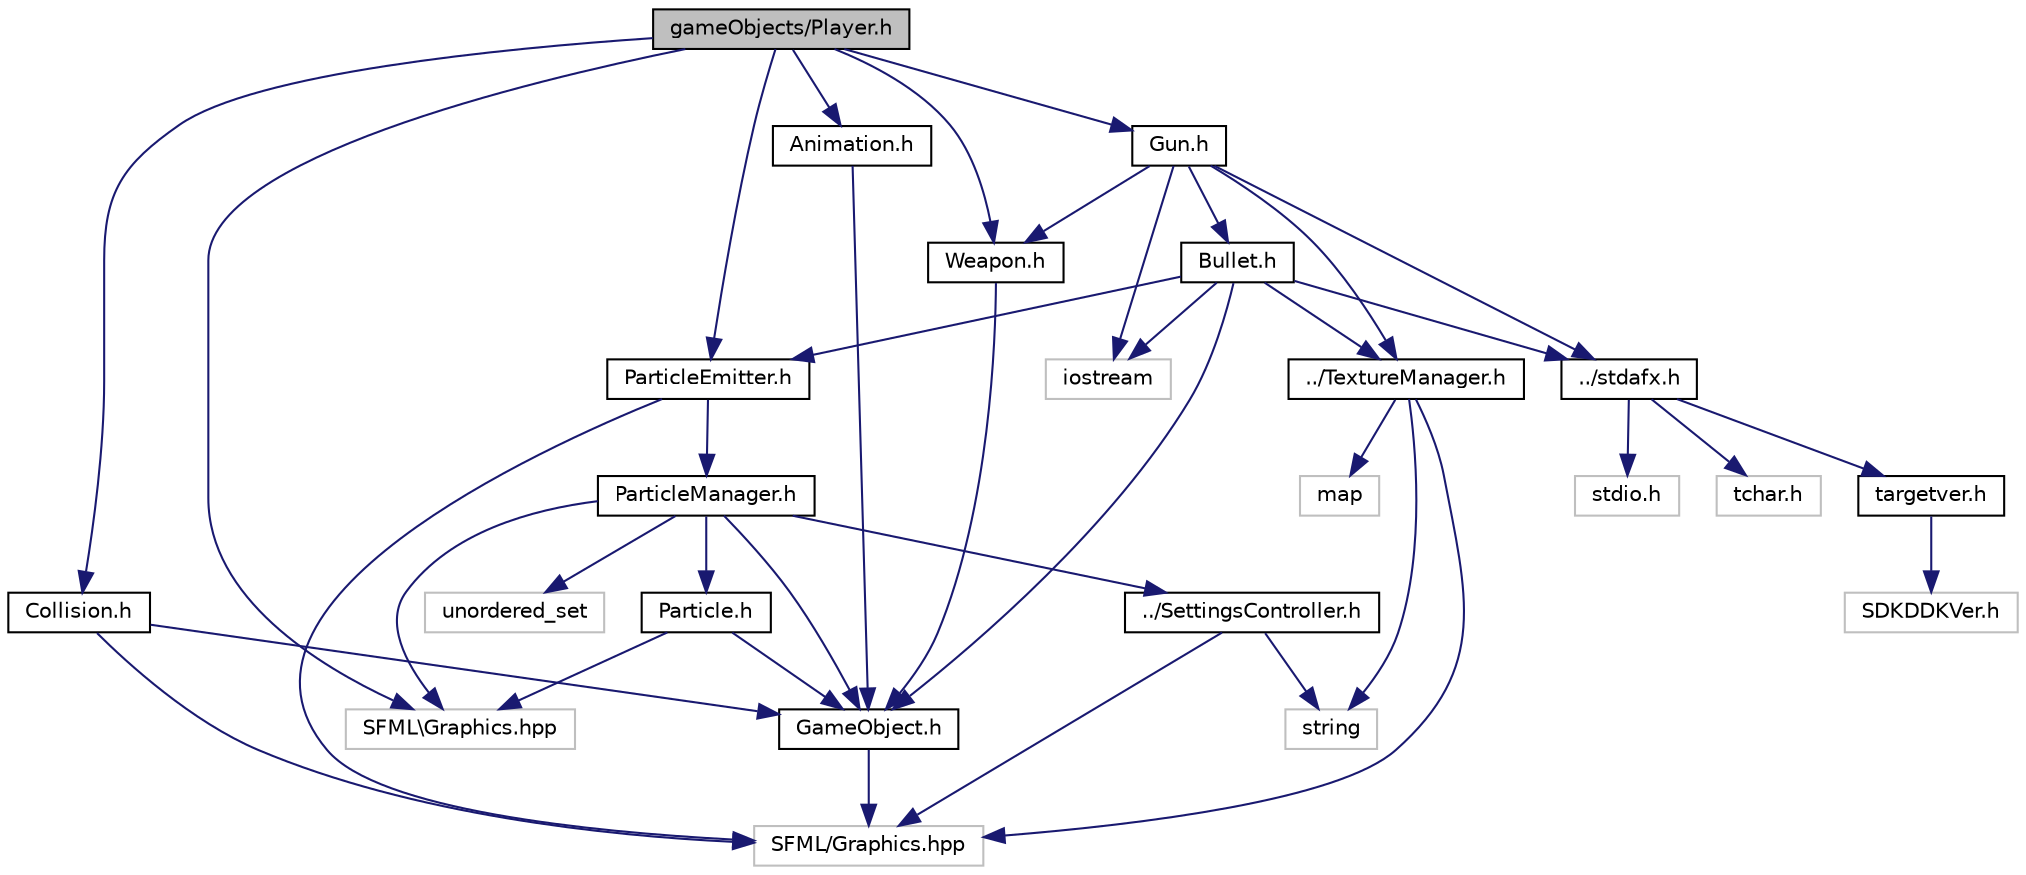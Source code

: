 digraph "gameObjects/Player.h"
{
  edge [fontname="Helvetica",fontsize="10",labelfontname="Helvetica",labelfontsize="10"];
  node [fontname="Helvetica",fontsize="10",shape=record];
  Node1 [label="gameObjects/Player.h",height=0.2,width=0.4,color="black", fillcolor="grey75", style="filled", fontcolor="black"];
  Node1 -> Node2 [color="midnightblue",fontsize="10",style="solid"];
  Node2 [label="Animation.h",height=0.2,width=0.4,color="black", fillcolor="white", style="filled",URL="$_animation_8h.html"];
  Node2 -> Node3 [color="midnightblue",fontsize="10",style="solid"];
  Node3 [label="GameObject.h",height=0.2,width=0.4,color="black", fillcolor="white", style="filled",URL="$_game_object_8h.html"];
  Node3 -> Node4 [color="midnightblue",fontsize="10",style="solid"];
  Node4 [label="SFML/Graphics.hpp",height=0.2,width=0.4,color="grey75", fillcolor="white", style="filled"];
  Node1 -> Node5 [color="midnightblue",fontsize="10",style="solid"];
  Node5 [label="SFML\\Graphics.hpp",height=0.2,width=0.4,color="grey75", fillcolor="white", style="filled"];
  Node1 -> Node6 [color="midnightblue",fontsize="10",style="solid"];
  Node6 [label="ParticleEmitter.h",height=0.2,width=0.4,color="black", fillcolor="white", style="filled",URL="$_particle_emitter_8h.html"];
  Node6 -> Node4 [color="midnightblue",fontsize="10",style="solid"];
  Node6 -> Node7 [color="midnightblue",fontsize="10",style="solid"];
  Node7 [label="ParticleManager.h",height=0.2,width=0.4,color="black", fillcolor="white", style="filled",URL="$_particle_manager_8h.html"];
  Node7 -> Node3 [color="midnightblue",fontsize="10",style="solid"];
  Node7 -> Node8 [color="midnightblue",fontsize="10",style="solid"];
  Node8 [label="Particle.h",height=0.2,width=0.4,color="black", fillcolor="white", style="filled",URL="$_particle_8h.html"];
  Node8 -> Node3 [color="midnightblue",fontsize="10",style="solid"];
  Node8 -> Node5 [color="midnightblue",fontsize="10",style="solid"];
  Node7 -> Node5 [color="midnightblue",fontsize="10",style="solid"];
  Node7 -> Node9 [color="midnightblue",fontsize="10",style="solid"];
  Node9 [label="unordered_set",height=0.2,width=0.4,color="grey75", fillcolor="white", style="filled"];
  Node7 -> Node10 [color="midnightblue",fontsize="10",style="solid"];
  Node10 [label="../SettingsController.h",height=0.2,width=0.4,color="black", fillcolor="white", style="filled",URL="$_settings_controller_8h.html"];
  Node10 -> Node11 [color="midnightblue",fontsize="10",style="solid"];
  Node11 [label="string",height=0.2,width=0.4,color="grey75", fillcolor="white", style="filled"];
  Node10 -> Node4 [color="midnightblue",fontsize="10",style="solid"];
  Node1 -> Node12 [color="midnightblue",fontsize="10",style="solid"];
  Node12 [label="Weapon.h",height=0.2,width=0.4,color="black", fillcolor="white", style="filled",URL="$_weapon_8h.html"];
  Node12 -> Node3 [color="midnightblue",fontsize="10",style="solid"];
  Node1 -> Node13 [color="midnightblue",fontsize="10",style="solid"];
  Node13 [label="Gun.h",height=0.2,width=0.4,color="black", fillcolor="white", style="filled",URL="$_gun_8h.html"];
  Node13 -> Node14 [color="midnightblue",fontsize="10",style="solid"];
  Node14 [label="../stdafx.h",height=0.2,width=0.4,color="black", fillcolor="white", style="filled",URL="$stdafx_8h.html"];
  Node14 -> Node15 [color="midnightblue",fontsize="10",style="solid"];
  Node15 [label="targetver.h",height=0.2,width=0.4,color="black", fillcolor="white", style="filled",URL="$targetver_8h.html"];
  Node15 -> Node16 [color="midnightblue",fontsize="10",style="solid"];
  Node16 [label="SDKDDKVer.h",height=0.2,width=0.4,color="grey75", fillcolor="white", style="filled"];
  Node14 -> Node17 [color="midnightblue",fontsize="10",style="solid"];
  Node17 [label="stdio.h",height=0.2,width=0.4,color="grey75", fillcolor="white", style="filled"];
  Node14 -> Node18 [color="midnightblue",fontsize="10",style="solid"];
  Node18 [label="tchar.h",height=0.2,width=0.4,color="grey75", fillcolor="white", style="filled"];
  Node13 -> Node19 [color="midnightblue",fontsize="10",style="solid"];
  Node19 [label="Bullet.h",height=0.2,width=0.4,color="black", fillcolor="white", style="filled",URL="$_bullet_8h.html"];
  Node19 -> Node14 [color="midnightblue",fontsize="10",style="solid"];
  Node19 -> Node3 [color="midnightblue",fontsize="10",style="solid"];
  Node19 -> Node6 [color="midnightblue",fontsize="10",style="solid"];
  Node19 -> Node20 [color="midnightblue",fontsize="10",style="solid"];
  Node20 [label="../TextureManager.h",height=0.2,width=0.4,color="black", fillcolor="white", style="filled",URL="$_texture_manager_8h.html"];
  Node20 -> Node11 [color="midnightblue",fontsize="10",style="solid"];
  Node20 -> Node4 [color="midnightblue",fontsize="10",style="solid"];
  Node20 -> Node21 [color="midnightblue",fontsize="10",style="solid"];
  Node21 [label="map",height=0.2,width=0.4,color="grey75", fillcolor="white", style="filled"];
  Node19 -> Node22 [color="midnightblue",fontsize="10",style="solid"];
  Node22 [label="iostream",height=0.2,width=0.4,color="grey75", fillcolor="white", style="filled"];
  Node13 -> Node12 [color="midnightblue",fontsize="10",style="solid"];
  Node13 -> Node20 [color="midnightblue",fontsize="10",style="solid"];
  Node13 -> Node22 [color="midnightblue",fontsize="10",style="solid"];
  Node1 -> Node23 [color="midnightblue",fontsize="10",style="solid"];
  Node23 [label="Collision.h",height=0.2,width=0.4,color="black", fillcolor="white", style="filled",URL="$_collision_8h.html"];
  Node23 -> Node4 [color="midnightblue",fontsize="10",style="solid"];
  Node23 -> Node3 [color="midnightblue",fontsize="10",style="solid"];
}
